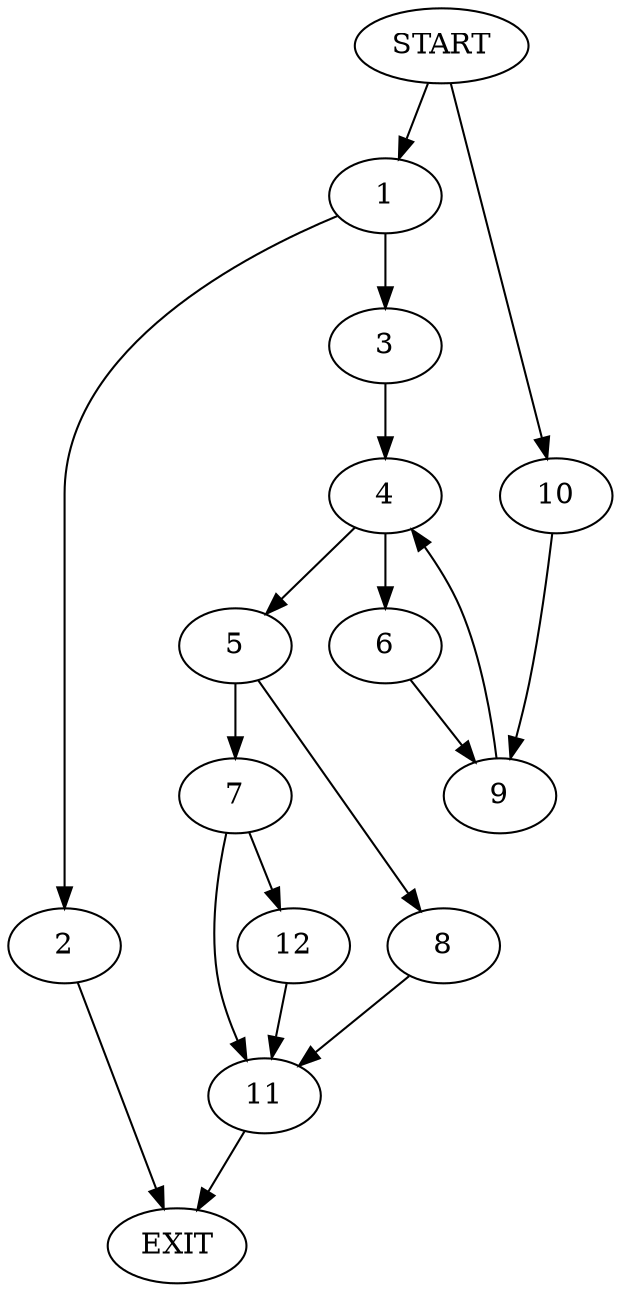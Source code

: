 digraph {
0 [label="START"]
13 [label="EXIT"]
0 -> 1
1 -> 2
1 -> 3
2 -> 13
3 -> 4
4 -> 5
4 -> 6
5 -> 7
5 -> 8
6 -> 9
9 -> 4
0 -> 10
10 -> 9
8 -> 11
7 -> 12
7 -> 11
11 -> 13
12 -> 11
}
